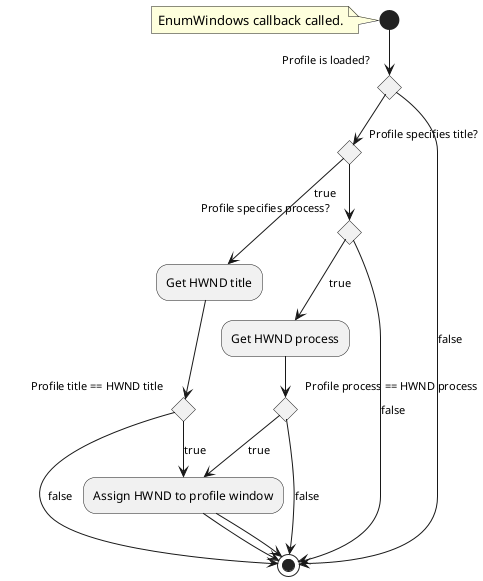 @startuml "Applying a profile"

note left
    EnumWindows callback called.
end note

(*) --> if "Profile is loaded?" then
    if "Profile specifies title?" then
        -->[true] "Get HWND title"
        if "Profile title == HWND title" then
            -->[true] "Assign HWND to profile window"
            --> (*)
        else
            -->[false] (*)
        endif
    else
        if "Profile specifies process?" then
            -->[true] "Get HWND process"
            if "Profile process == HWND process" then
                -->[true] "Assign HWND to profile window"
                --> (*)
            else
                -->[false] (*)
            endif
        else
            -->[false] (*)
        endif
    endif
else
    -->[false] (*)
endif

@enduml